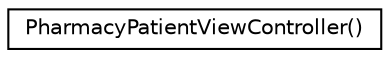 digraph G
{
  edge [fontname="Helvetica",fontsize="10",labelfontname="Helvetica",labelfontsize="10"];
  node [fontname="Helvetica",fontsize="10",shape=record];
  rankdir="LR";
  Node1 [label="PharmacyPatientViewController()",height=0.2,width=0.4,color="black", fillcolor="white", style="filled",URL="$interface_pharmacy_patient_view_controller_07_08.html"];
}
